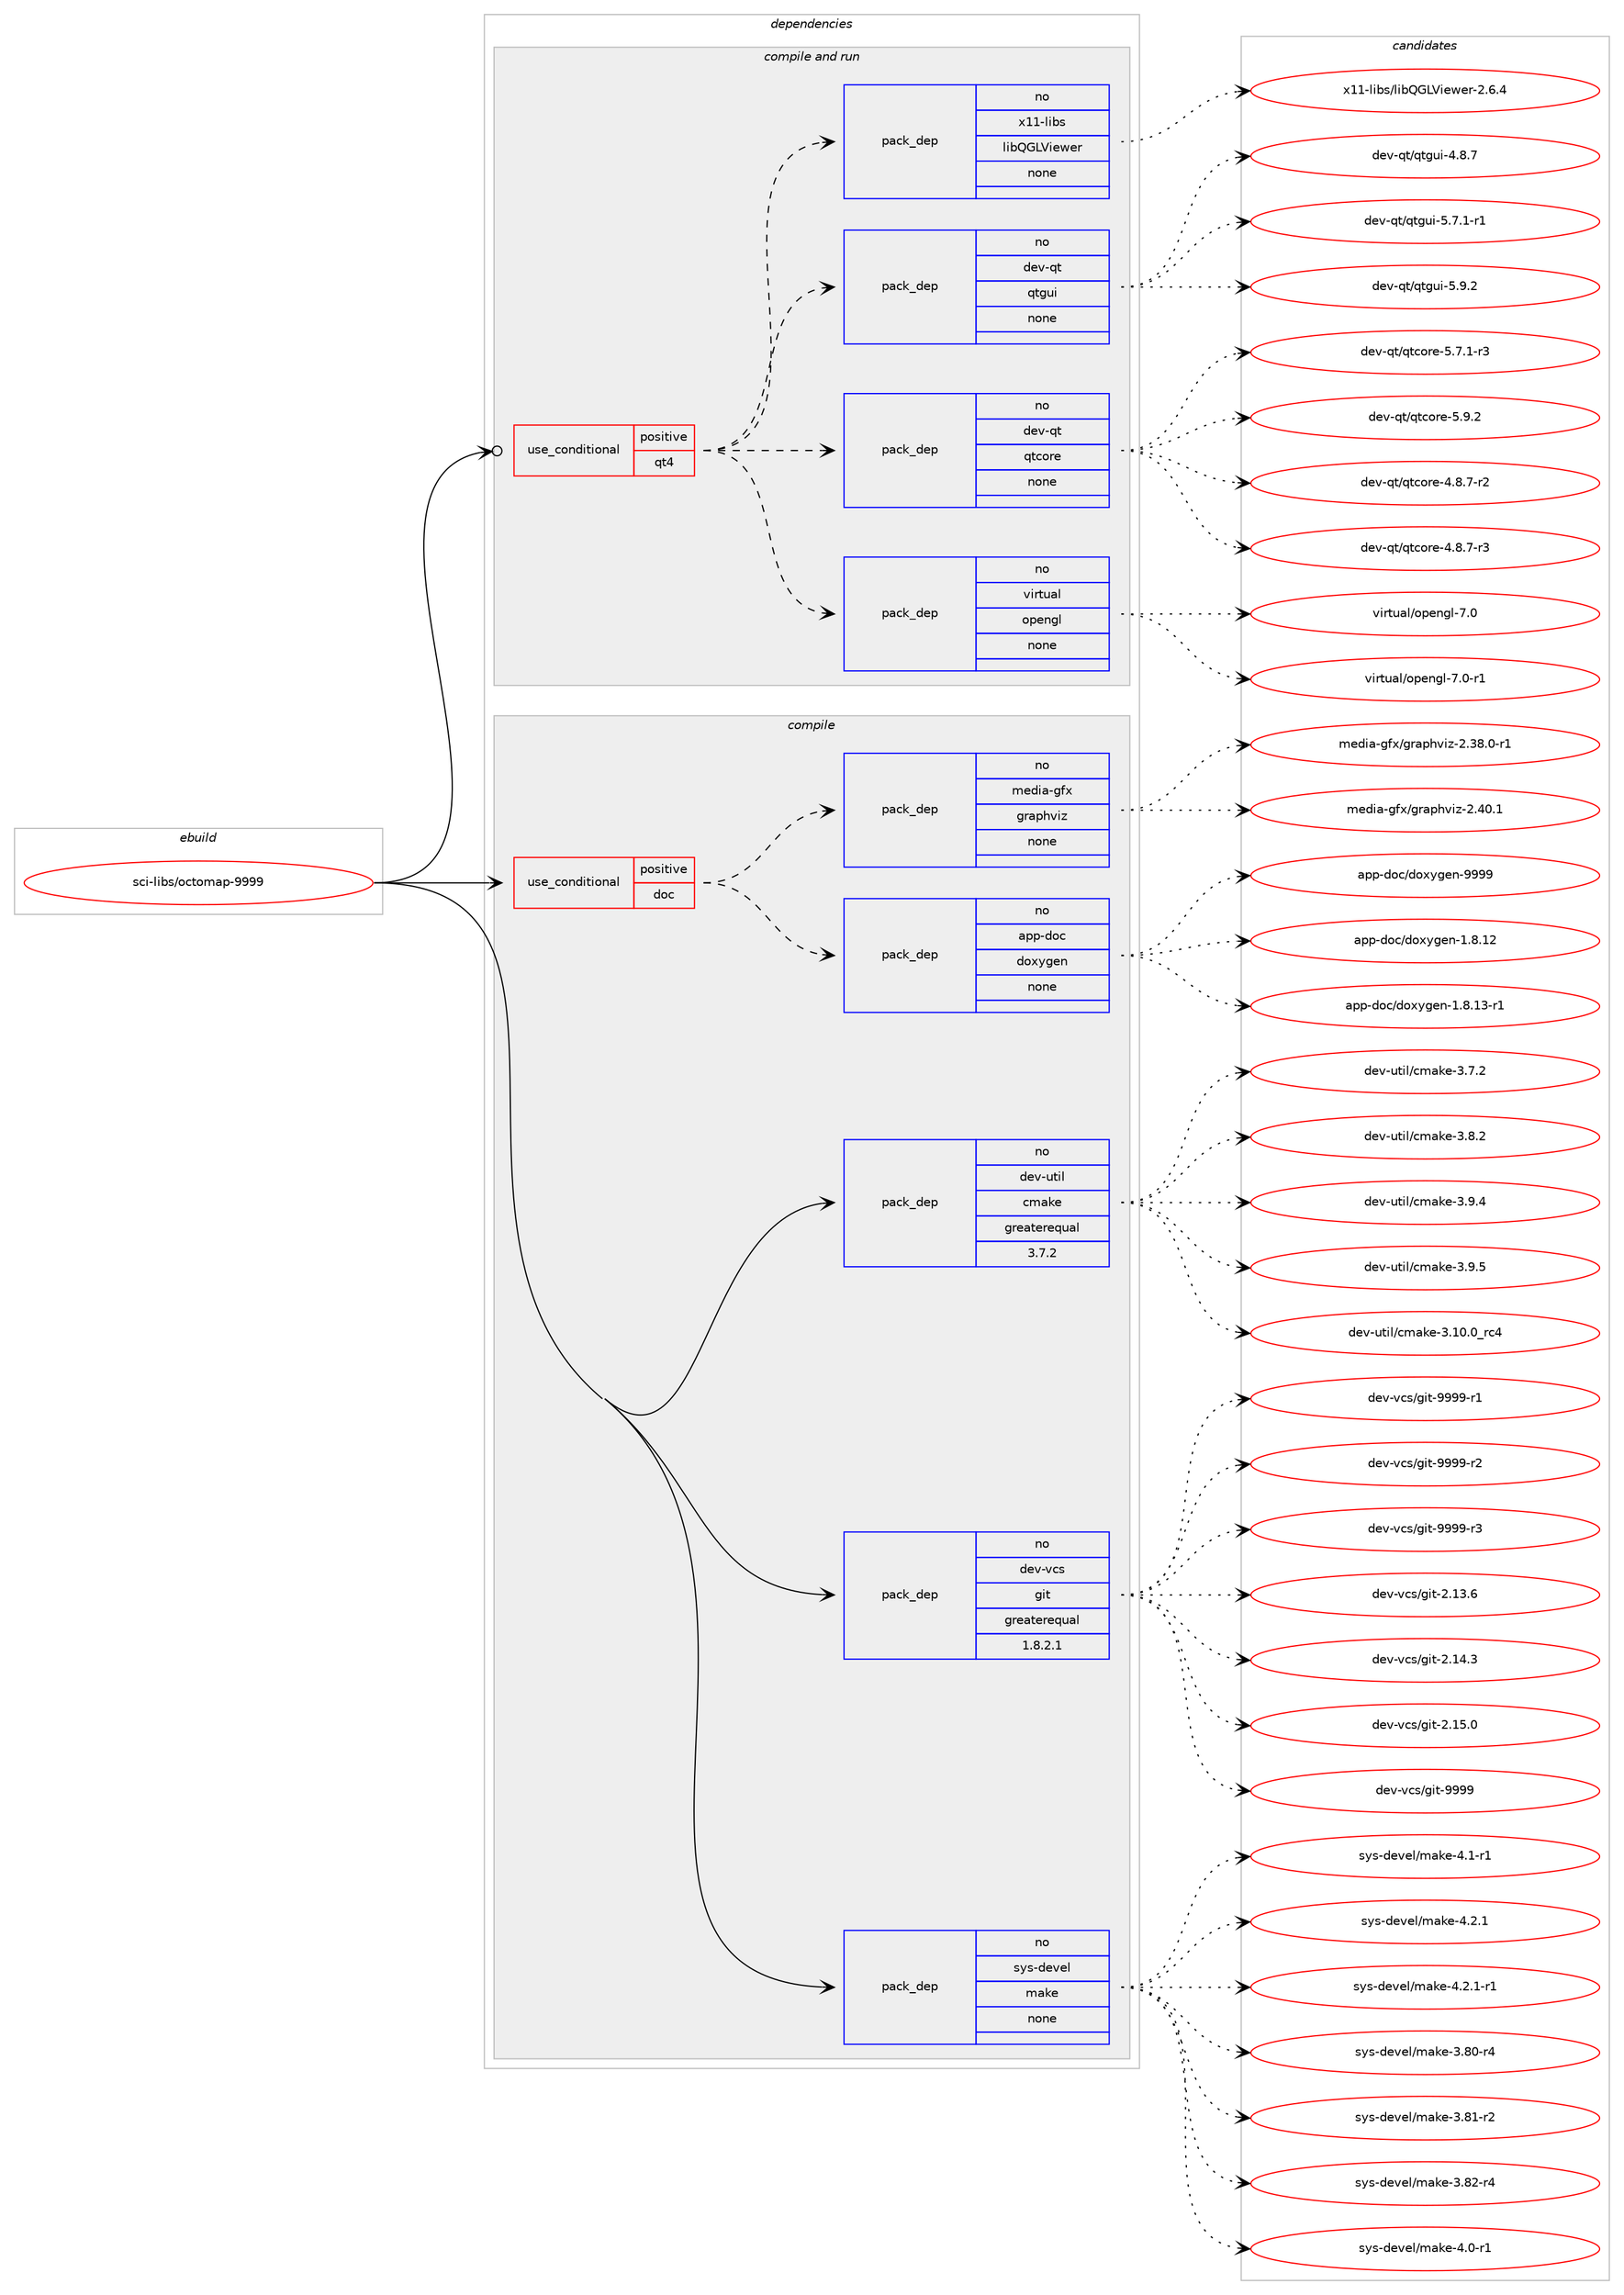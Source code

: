digraph prolog {

# *************
# Graph options
# *************

newrank=true;
concentrate=true;
compound=true;
graph [rankdir=LR,fontname=Helvetica,fontsize=10,ranksep=1.5];#, ranksep=2.5, nodesep=0.2];
edge  [arrowhead=vee];
node  [fontname=Helvetica,fontsize=10];

# **********
# The ebuild
# **********

subgraph cluster_leftcol {
color=gray;
rank=same;
label=<<i>ebuild</i>>;
id [label="sci-libs/octomap-9999", color=red, width=4, href="../sci-libs/octomap-9999.svg"];
}

# ****************
# The dependencies
# ****************

subgraph cluster_midcol {
color=gray;
label=<<i>dependencies</i>>;
subgraph cluster_compile {
fillcolor="#eeeeee";
style=filled;
label=<<i>compile</i>>;
subgraph cond110858 {
dependency452894 [label=<<TABLE BORDER="0" CELLBORDER="1" CELLSPACING="0" CELLPADDING="4"><TR><TD ROWSPAN="3" CELLPADDING="10">use_conditional</TD></TR><TR><TD>positive</TD></TR><TR><TD>doc</TD></TR></TABLE>>, shape=none, color=red];
subgraph pack334117 {
dependency452895 [label=<<TABLE BORDER="0" CELLBORDER="1" CELLSPACING="0" CELLPADDING="4" WIDTH="220"><TR><TD ROWSPAN="6" CELLPADDING="30">pack_dep</TD></TR><TR><TD WIDTH="110">no</TD></TR><TR><TD>app-doc</TD></TR><TR><TD>doxygen</TD></TR><TR><TD>none</TD></TR><TR><TD></TD></TR></TABLE>>, shape=none, color=blue];
}
dependency452894:e -> dependency452895:w [weight=20,style="dashed",arrowhead="vee"];
subgraph pack334118 {
dependency452896 [label=<<TABLE BORDER="0" CELLBORDER="1" CELLSPACING="0" CELLPADDING="4" WIDTH="220"><TR><TD ROWSPAN="6" CELLPADDING="30">pack_dep</TD></TR><TR><TD WIDTH="110">no</TD></TR><TR><TD>media-gfx</TD></TR><TR><TD>graphviz</TD></TR><TR><TD>none</TD></TR><TR><TD></TD></TR></TABLE>>, shape=none, color=blue];
}
dependency452894:e -> dependency452896:w [weight=20,style="dashed",arrowhead="vee"];
}
id:e -> dependency452894:w [weight=20,style="solid",arrowhead="vee"];
subgraph pack334119 {
dependency452897 [label=<<TABLE BORDER="0" CELLBORDER="1" CELLSPACING="0" CELLPADDING="4" WIDTH="220"><TR><TD ROWSPAN="6" CELLPADDING="30">pack_dep</TD></TR><TR><TD WIDTH="110">no</TD></TR><TR><TD>dev-util</TD></TR><TR><TD>cmake</TD></TR><TR><TD>greaterequal</TD></TR><TR><TD>3.7.2</TD></TR></TABLE>>, shape=none, color=blue];
}
id:e -> dependency452897:w [weight=20,style="solid",arrowhead="vee"];
subgraph pack334120 {
dependency452898 [label=<<TABLE BORDER="0" CELLBORDER="1" CELLSPACING="0" CELLPADDING="4" WIDTH="220"><TR><TD ROWSPAN="6" CELLPADDING="30">pack_dep</TD></TR><TR><TD WIDTH="110">no</TD></TR><TR><TD>dev-vcs</TD></TR><TR><TD>git</TD></TR><TR><TD>greaterequal</TD></TR><TR><TD>1.8.2.1</TD></TR></TABLE>>, shape=none, color=blue];
}
id:e -> dependency452898:w [weight=20,style="solid",arrowhead="vee"];
subgraph pack334121 {
dependency452899 [label=<<TABLE BORDER="0" CELLBORDER="1" CELLSPACING="0" CELLPADDING="4" WIDTH="220"><TR><TD ROWSPAN="6" CELLPADDING="30">pack_dep</TD></TR><TR><TD WIDTH="110">no</TD></TR><TR><TD>sys-devel</TD></TR><TR><TD>make</TD></TR><TR><TD>none</TD></TR><TR><TD></TD></TR></TABLE>>, shape=none, color=blue];
}
id:e -> dependency452899:w [weight=20,style="solid",arrowhead="vee"];
}
subgraph cluster_compileandrun {
fillcolor="#eeeeee";
style=filled;
label=<<i>compile and run</i>>;
subgraph cond110859 {
dependency452900 [label=<<TABLE BORDER="0" CELLBORDER="1" CELLSPACING="0" CELLPADDING="4"><TR><TD ROWSPAN="3" CELLPADDING="10">use_conditional</TD></TR><TR><TD>positive</TD></TR><TR><TD>qt4</TD></TR></TABLE>>, shape=none, color=red];
subgraph pack334122 {
dependency452901 [label=<<TABLE BORDER="0" CELLBORDER="1" CELLSPACING="0" CELLPADDING="4" WIDTH="220"><TR><TD ROWSPAN="6" CELLPADDING="30">pack_dep</TD></TR><TR><TD WIDTH="110">no</TD></TR><TR><TD>virtual</TD></TR><TR><TD>opengl</TD></TR><TR><TD>none</TD></TR><TR><TD></TD></TR></TABLE>>, shape=none, color=blue];
}
dependency452900:e -> dependency452901:w [weight=20,style="dashed",arrowhead="vee"];
subgraph pack334123 {
dependency452902 [label=<<TABLE BORDER="0" CELLBORDER="1" CELLSPACING="0" CELLPADDING="4" WIDTH="220"><TR><TD ROWSPAN="6" CELLPADDING="30">pack_dep</TD></TR><TR><TD WIDTH="110">no</TD></TR><TR><TD>dev-qt</TD></TR><TR><TD>qtcore</TD></TR><TR><TD>none</TD></TR><TR><TD></TD></TR></TABLE>>, shape=none, color=blue];
}
dependency452900:e -> dependency452902:w [weight=20,style="dashed",arrowhead="vee"];
subgraph pack334124 {
dependency452903 [label=<<TABLE BORDER="0" CELLBORDER="1" CELLSPACING="0" CELLPADDING="4" WIDTH="220"><TR><TD ROWSPAN="6" CELLPADDING="30">pack_dep</TD></TR><TR><TD WIDTH="110">no</TD></TR><TR><TD>dev-qt</TD></TR><TR><TD>qtgui</TD></TR><TR><TD>none</TD></TR><TR><TD></TD></TR></TABLE>>, shape=none, color=blue];
}
dependency452900:e -> dependency452903:w [weight=20,style="dashed",arrowhead="vee"];
subgraph pack334125 {
dependency452904 [label=<<TABLE BORDER="0" CELLBORDER="1" CELLSPACING="0" CELLPADDING="4" WIDTH="220"><TR><TD ROWSPAN="6" CELLPADDING="30">pack_dep</TD></TR><TR><TD WIDTH="110">no</TD></TR><TR><TD>x11-libs</TD></TR><TR><TD>libQGLViewer</TD></TR><TR><TD>none</TD></TR><TR><TD></TD></TR></TABLE>>, shape=none, color=blue];
}
dependency452900:e -> dependency452904:w [weight=20,style="dashed",arrowhead="vee"];
}
id:e -> dependency452900:w [weight=20,style="solid",arrowhead="odotvee"];
}
subgraph cluster_run {
fillcolor="#eeeeee";
style=filled;
label=<<i>run</i>>;
}
}

# **************
# The candidates
# **************

subgraph cluster_choices {
rank=same;
color=gray;
label=<<i>candidates</i>>;

subgraph choice334117 {
color=black;
nodesep=1;
choice9711211245100111994710011112012110310111045494656464950 [label="app-doc/doxygen-1.8.12", color=red, width=4,href="../app-doc/doxygen-1.8.12.svg"];
choice97112112451001119947100111120121103101110454946564649514511449 [label="app-doc/doxygen-1.8.13-r1", color=red, width=4,href="../app-doc/doxygen-1.8.13-r1.svg"];
choice971121124510011199471001111201211031011104557575757 [label="app-doc/doxygen-9999", color=red, width=4,href="../app-doc/doxygen-9999.svg"];
dependency452895:e -> choice9711211245100111994710011112012110310111045494656464950:w [style=dotted,weight="100"];
dependency452895:e -> choice97112112451001119947100111120121103101110454946564649514511449:w [style=dotted,weight="100"];
dependency452895:e -> choice971121124510011199471001111201211031011104557575757:w [style=dotted,weight="100"];
}
subgraph choice334118 {
color=black;
nodesep=1;
choice10910110010597451031021204710311497112104118105122455046515646484511449 [label="media-gfx/graphviz-2.38.0-r1", color=red, width=4,href="../media-gfx/graphviz-2.38.0-r1.svg"];
choice1091011001059745103102120471031149711210411810512245504652484649 [label="media-gfx/graphviz-2.40.1", color=red, width=4,href="../media-gfx/graphviz-2.40.1.svg"];
dependency452896:e -> choice10910110010597451031021204710311497112104118105122455046515646484511449:w [style=dotted,weight="100"];
dependency452896:e -> choice1091011001059745103102120471031149711210411810512245504652484649:w [style=dotted,weight="100"];
}
subgraph choice334119 {
color=black;
nodesep=1;
choice1001011184511711610510847991099710710145514649484648951149952 [label="dev-util/cmake-3.10.0_rc4", color=red, width=4,href="../dev-util/cmake-3.10.0_rc4.svg"];
choice10010111845117116105108479910997107101455146554650 [label="dev-util/cmake-3.7.2", color=red, width=4,href="../dev-util/cmake-3.7.2.svg"];
choice10010111845117116105108479910997107101455146564650 [label="dev-util/cmake-3.8.2", color=red, width=4,href="../dev-util/cmake-3.8.2.svg"];
choice10010111845117116105108479910997107101455146574652 [label="dev-util/cmake-3.9.4", color=red, width=4,href="../dev-util/cmake-3.9.4.svg"];
choice10010111845117116105108479910997107101455146574653 [label="dev-util/cmake-3.9.5", color=red, width=4,href="../dev-util/cmake-3.9.5.svg"];
dependency452897:e -> choice1001011184511711610510847991099710710145514649484648951149952:w [style=dotted,weight="100"];
dependency452897:e -> choice10010111845117116105108479910997107101455146554650:w [style=dotted,weight="100"];
dependency452897:e -> choice10010111845117116105108479910997107101455146564650:w [style=dotted,weight="100"];
dependency452897:e -> choice10010111845117116105108479910997107101455146574652:w [style=dotted,weight="100"];
dependency452897:e -> choice10010111845117116105108479910997107101455146574653:w [style=dotted,weight="100"];
}
subgraph choice334120 {
color=black;
nodesep=1;
choice10010111845118991154710310511645504649514654 [label="dev-vcs/git-2.13.6", color=red, width=4,href="../dev-vcs/git-2.13.6.svg"];
choice10010111845118991154710310511645504649524651 [label="dev-vcs/git-2.14.3", color=red, width=4,href="../dev-vcs/git-2.14.3.svg"];
choice10010111845118991154710310511645504649534648 [label="dev-vcs/git-2.15.0", color=red, width=4,href="../dev-vcs/git-2.15.0.svg"];
choice1001011184511899115471031051164557575757 [label="dev-vcs/git-9999", color=red, width=4,href="../dev-vcs/git-9999.svg"];
choice10010111845118991154710310511645575757574511449 [label="dev-vcs/git-9999-r1", color=red, width=4,href="../dev-vcs/git-9999-r1.svg"];
choice10010111845118991154710310511645575757574511450 [label="dev-vcs/git-9999-r2", color=red, width=4,href="../dev-vcs/git-9999-r2.svg"];
choice10010111845118991154710310511645575757574511451 [label="dev-vcs/git-9999-r3", color=red, width=4,href="../dev-vcs/git-9999-r3.svg"];
dependency452898:e -> choice10010111845118991154710310511645504649514654:w [style=dotted,weight="100"];
dependency452898:e -> choice10010111845118991154710310511645504649524651:w [style=dotted,weight="100"];
dependency452898:e -> choice10010111845118991154710310511645504649534648:w [style=dotted,weight="100"];
dependency452898:e -> choice1001011184511899115471031051164557575757:w [style=dotted,weight="100"];
dependency452898:e -> choice10010111845118991154710310511645575757574511449:w [style=dotted,weight="100"];
dependency452898:e -> choice10010111845118991154710310511645575757574511450:w [style=dotted,weight="100"];
dependency452898:e -> choice10010111845118991154710310511645575757574511451:w [style=dotted,weight="100"];
}
subgraph choice334121 {
color=black;
nodesep=1;
choice11512111545100101118101108471099710710145514656484511452 [label="sys-devel/make-3.80-r4", color=red, width=4,href="../sys-devel/make-3.80-r4.svg"];
choice11512111545100101118101108471099710710145514656494511450 [label="sys-devel/make-3.81-r2", color=red, width=4,href="../sys-devel/make-3.81-r2.svg"];
choice11512111545100101118101108471099710710145514656504511452 [label="sys-devel/make-3.82-r4", color=red, width=4,href="../sys-devel/make-3.82-r4.svg"];
choice115121115451001011181011084710997107101455246484511449 [label="sys-devel/make-4.0-r1", color=red, width=4,href="../sys-devel/make-4.0-r1.svg"];
choice115121115451001011181011084710997107101455246494511449 [label="sys-devel/make-4.1-r1", color=red, width=4,href="../sys-devel/make-4.1-r1.svg"];
choice115121115451001011181011084710997107101455246504649 [label="sys-devel/make-4.2.1", color=red, width=4,href="../sys-devel/make-4.2.1.svg"];
choice1151211154510010111810110847109971071014552465046494511449 [label="sys-devel/make-4.2.1-r1", color=red, width=4,href="../sys-devel/make-4.2.1-r1.svg"];
dependency452899:e -> choice11512111545100101118101108471099710710145514656484511452:w [style=dotted,weight="100"];
dependency452899:e -> choice11512111545100101118101108471099710710145514656494511450:w [style=dotted,weight="100"];
dependency452899:e -> choice11512111545100101118101108471099710710145514656504511452:w [style=dotted,weight="100"];
dependency452899:e -> choice115121115451001011181011084710997107101455246484511449:w [style=dotted,weight="100"];
dependency452899:e -> choice115121115451001011181011084710997107101455246494511449:w [style=dotted,weight="100"];
dependency452899:e -> choice115121115451001011181011084710997107101455246504649:w [style=dotted,weight="100"];
dependency452899:e -> choice1151211154510010111810110847109971071014552465046494511449:w [style=dotted,weight="100"];
}
subgraph choice334122 {
color=black;
nodesep=1;
choice118105114116117971084711111210111010310845554648 [label="virtual/opengl-7.0", color=red, width=4,href="../virtual/opengl-7.0.svg"];
choice1181051141161179710847111112101110103108455546484511449 [label="virtual/opengl-7.0-r1", color=red, width=4,href="../virtual/opengl-7.0-r1.svg"];
dependency452901:e -> choice118105114116117971084711111210111010310845554648:w [style=dotted,weight="100"];
dependency452901:e -> choice1181051141161179710847111112101110103108455546484511449:w [style=dotted,weight="100"];
}
subgraph choice334123 {
color=black;
nodesep=1;
choice1001011184511311647113116991111141014552465646554511450 [label="dev-qt/qtcore-4.8.7-r2", color=red, width=4,href="../dev-qt/qtcore-4.8.7-r2.svg"];
choice1001011184511311647113116991111141014552465646554511451 [label="dev-qt/qtcore-4.8.7-r3", color=red, width=4,href="../dev-qt/qtcore-4.8.7-r3.svg"];
choice1001011184511311647113116991111141014553465546494511451 [label="dev-qt/qtcore-5.7.1-r3", color=red, width=4,href="../dev-qt/qtcore-5.7.1-r3.svg"];
choice100101118451131164711311699111114101455346574650 [label="dev-qt/qtcore-5.9.2", color=red, width=4,href="../dev-qt/qtcore-5.9.2.svg"];
dependency452902:e -> choice1001011184511311647113116991111141014552465646554511450:w [style=dotted,weight="100"];
dependency452902:e -> choice1001011184511311647113116991111141014552465646554511451:w [style=dotted,weight="100"];
dependency452902:e -> choice1001011184511311647113116991111141014553465546494511451:w [style=dotted,weight="100"];
dependency452902:e -> choice100101118451131164711311699111114101455346574650:w [style=dotted,weight="100"];
}
subgraph choice334124 {
color=black;
nodesep=1;
choice1001011184511311647113116103117105455246564655 [label="dev-qt/qtgui-4.8.7", color=red, width=4,href="../dev-qt/qtgui-4.8.7.svg"];
choice10010111845113116471131161031171054553465546494511449 [label="dev-qt/qtgui-5.7.1-r1", color=red, width=4,href="../dev-qt/qtgui-5.7.1-r1.svg"];
choice1001011184511311647113116103117105455346574650 [label="dev-qt/qtgui-5.9.2", color=red, width=4,href="../dev-qt/qtgui-5.9.2.svg"];
dependency452903:e -> choice1001011184511311647113116103117105455246564655:w [style=dotted,weight="100"];
dependency452903:e -> choice10010111845113116471131161031171054553465546494511449:w [style=dotted,weight="100"];
dependency452903:e -> choice1001011184511311647113116103117105455346574650:w [style=dotted,weight="100"];
}
subgraph choice334125 {
color=black;
nodesep=1;
choice12049494510810598115471081059881717686105101119101114455046544652 [label="x11-libs/libQGLViewer-2.6.4", color=red, width=4,href="../x11-libs/libQGLViewer-2.6.4.svg"];
dependency452904:e -> choice12049494510810598115471081059881717686105101119101114455046544652:w [style=dotted,weight="100"];
}
}

}
